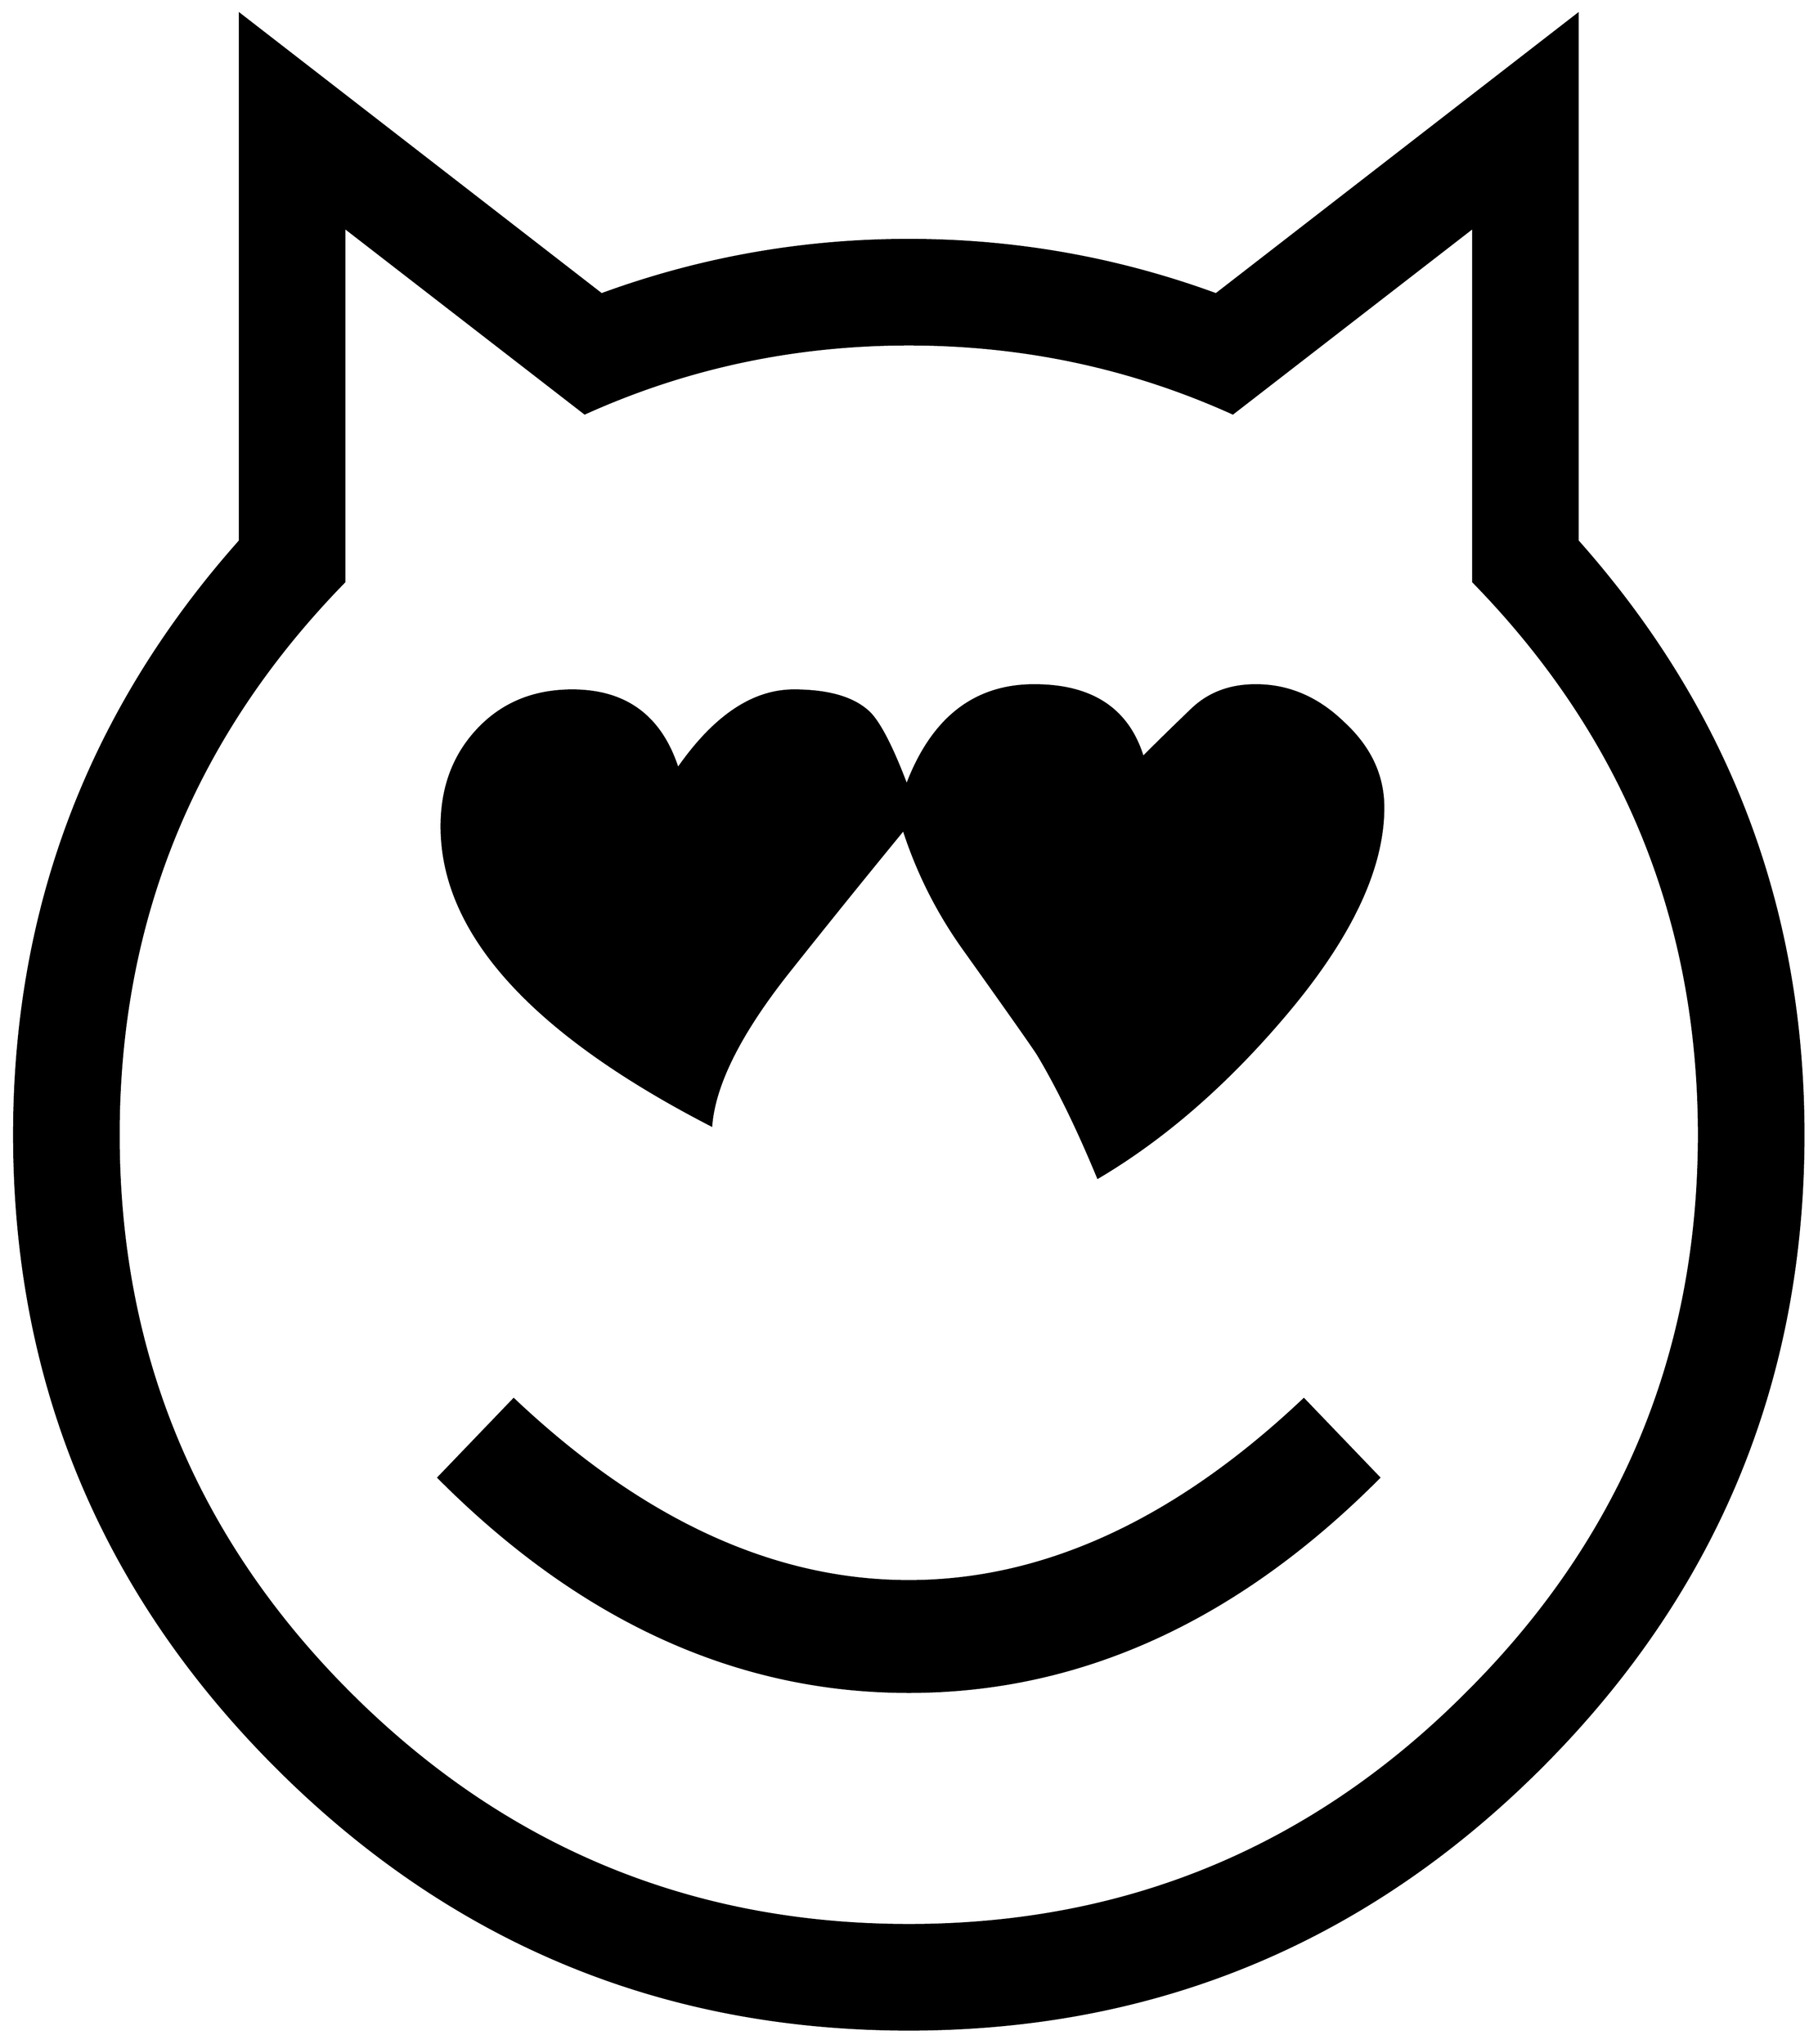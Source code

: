 


\begin{tikzpicture}[y=0.80pt, x=0.80pt, yscale=-1.0, xscale=1.0, inner sep=0pt, outer sep=0pt]
\begin{scope}[shift={(100.0,1706.0)},nonzero rule]
  \path[draw=.,fill=.,line width=1.600pt] (1794.0,-474.0) ..
    controls (1794.0,-238.0) and (1710.333,-36.333) ..
    (1543.0,131.0) .. controls (1375.667,298.333) and (1174.0,382.0)
    .. (938.0,382.0) .. controls (702.0,382.0) and (500.333,298.333)
    .. (333.0,131.0) .. controls (165.667,-36.333) and (82.0,-238.0)
    .. (82.0,-474.0) .. controls (82.0,-690.667) and
    (154.0,-880.0) .. (298.0,-1042.0) -- (298.0,-1546.0) --
    (644.0,-1278.0) .. controls (738.667,-1312.667) and
    (836.667,-1330.0) .. (938.0,-1330.0) .. controls
    (1039.333,-1330.0) and (1137.333,-1312.667) .. (1232.0,-1278.0) --
    (1578.0,-1546.0) -- (1578.0,-1042.0) .. controls
    (1722.0,-880.0) and (1794.0,-690.667) .. (1794.0,-474.0) --
    cycle(1694.0,-474.0) .. controls (1694.0,-679.333) and
    (1622.0,-855.667) .. (1478.0,-1003.0) -- (1478.0,-1342.0) --
    (1248.0,-1164.0) .. controls (1150.667,-1208.0) and
    (1047.333,-1230.0) .. (938.0,-1230.0) .. controls
    (828.667,-1230.0) and (725.333,-1208.0) .. (628.0,-1164.0) --
    (398.0,-1342.0) -- (398.0,-1003.0) .. controls
    (254.0,-855.667) and (182.0,-679.333) .. (182.0,-474.0) ..
    controls (182.0,-265.333) and (255.667,-87.333) .. (403.0,60.0) ..
    controls (551.0,208.0) and (729.333,282.0) .. (938.0,282.0) ..
    controls (1146.667,282.0) and (1324.667,208.0) .. (1472.0,60.0)
    .. controls (1620.0,-87.333) and (1694.0,-265.333) ..
    (1694.0,-474.0) -- cycle(1392.0,-787.0) .. controls
    (1392.0,-727.667) and (1359.667,-660.333) .. (1295.0,-585.0) ..
    controls (1239.667,-520.333) and (1181.0,-469.667) ..
    (1119.0,-433.0) .. controls (1099.667,-479.667) and
    (1080.667,-518.667) .. (1062.0,-550.0) .. controls
    (1059.333,-554.667) and (1035.667,-588.333) .. (991.0,-651.0) ..
    controls (965.667,-686.333) and (946.333,-724.667) .. (933.0,-766.0)
    .. controls (896.333,-721.333) and (860.0,-676.333) ..
    (824.0,-631.0) .. controls (777.333,-572.333) and (752.333,-523.0)
    .. (749.0,-483.0) .. controls (577.0,-571.667) and
    (491.0,-667.0) .. (491.0,-769.0) .. controls (491.0,-806.333)
    and (502.667,-837.333) .. (526.0,-862.0) .. controls
    (549.333,-886.667) and (579.333,-899.0) .. (616.0,-899.0) ..
    controls (667.333,-899.0) and (701.0,-874.0) .. (717.0,-824.0)
    .. controls (751.667,-874.0) and (788.667,-899.0) ..
    (828.0,-899.0) .. controls (862.0,-899.0) and (886.333,-891.667)
    .. (901.0,-877.0) .. controls (911.0,-866.333) and
    (922.667,-843.333) .. (936.0,-808.0) .. controls (960.0,-872.0)
    and (1000.667,-904.0) .. (1058.0,-904.0) .. controls
    (1113.333,-904.0) and (1148.0,-881.0) .. (1162.0,-835.0) ..
    controls (1177.333,-850.333) and (1193.0,-865.667) ..
    (1209.0,-881.0) .. controls (1225.0,-896.333) and
    (1245.333,-904.0) .. (1270.0,-904.0) .. controls
    (1301.333,-904.0) and (1329.333,-892.0) .. (1354.0,-868.0) ..
    controls (1379.333,-844.667) and (1392.0,-817.667) ..
    (1392.0,-787.0) -- cycle(1388.0,-146.0) .. controls
    (1252.0,-9.333) and (1102.0,59.0) .. (938.0,59.0) .. controls
    (774.0,59.0) and (624.0,-9.333) .. (488.0,-146.0) --
    (560.0,-221.0) .. controls (682.667,-105.0) and (808.667,-47.0)
    .. (938.0,-47.0) .. controls (1067.333,-47.0) and
    (1193.333,-105.0) .. (1316.0,-221.0) -- (1388.0,-146.0) --
    cycle;
\end{scope}

\end{tikzpicture}

